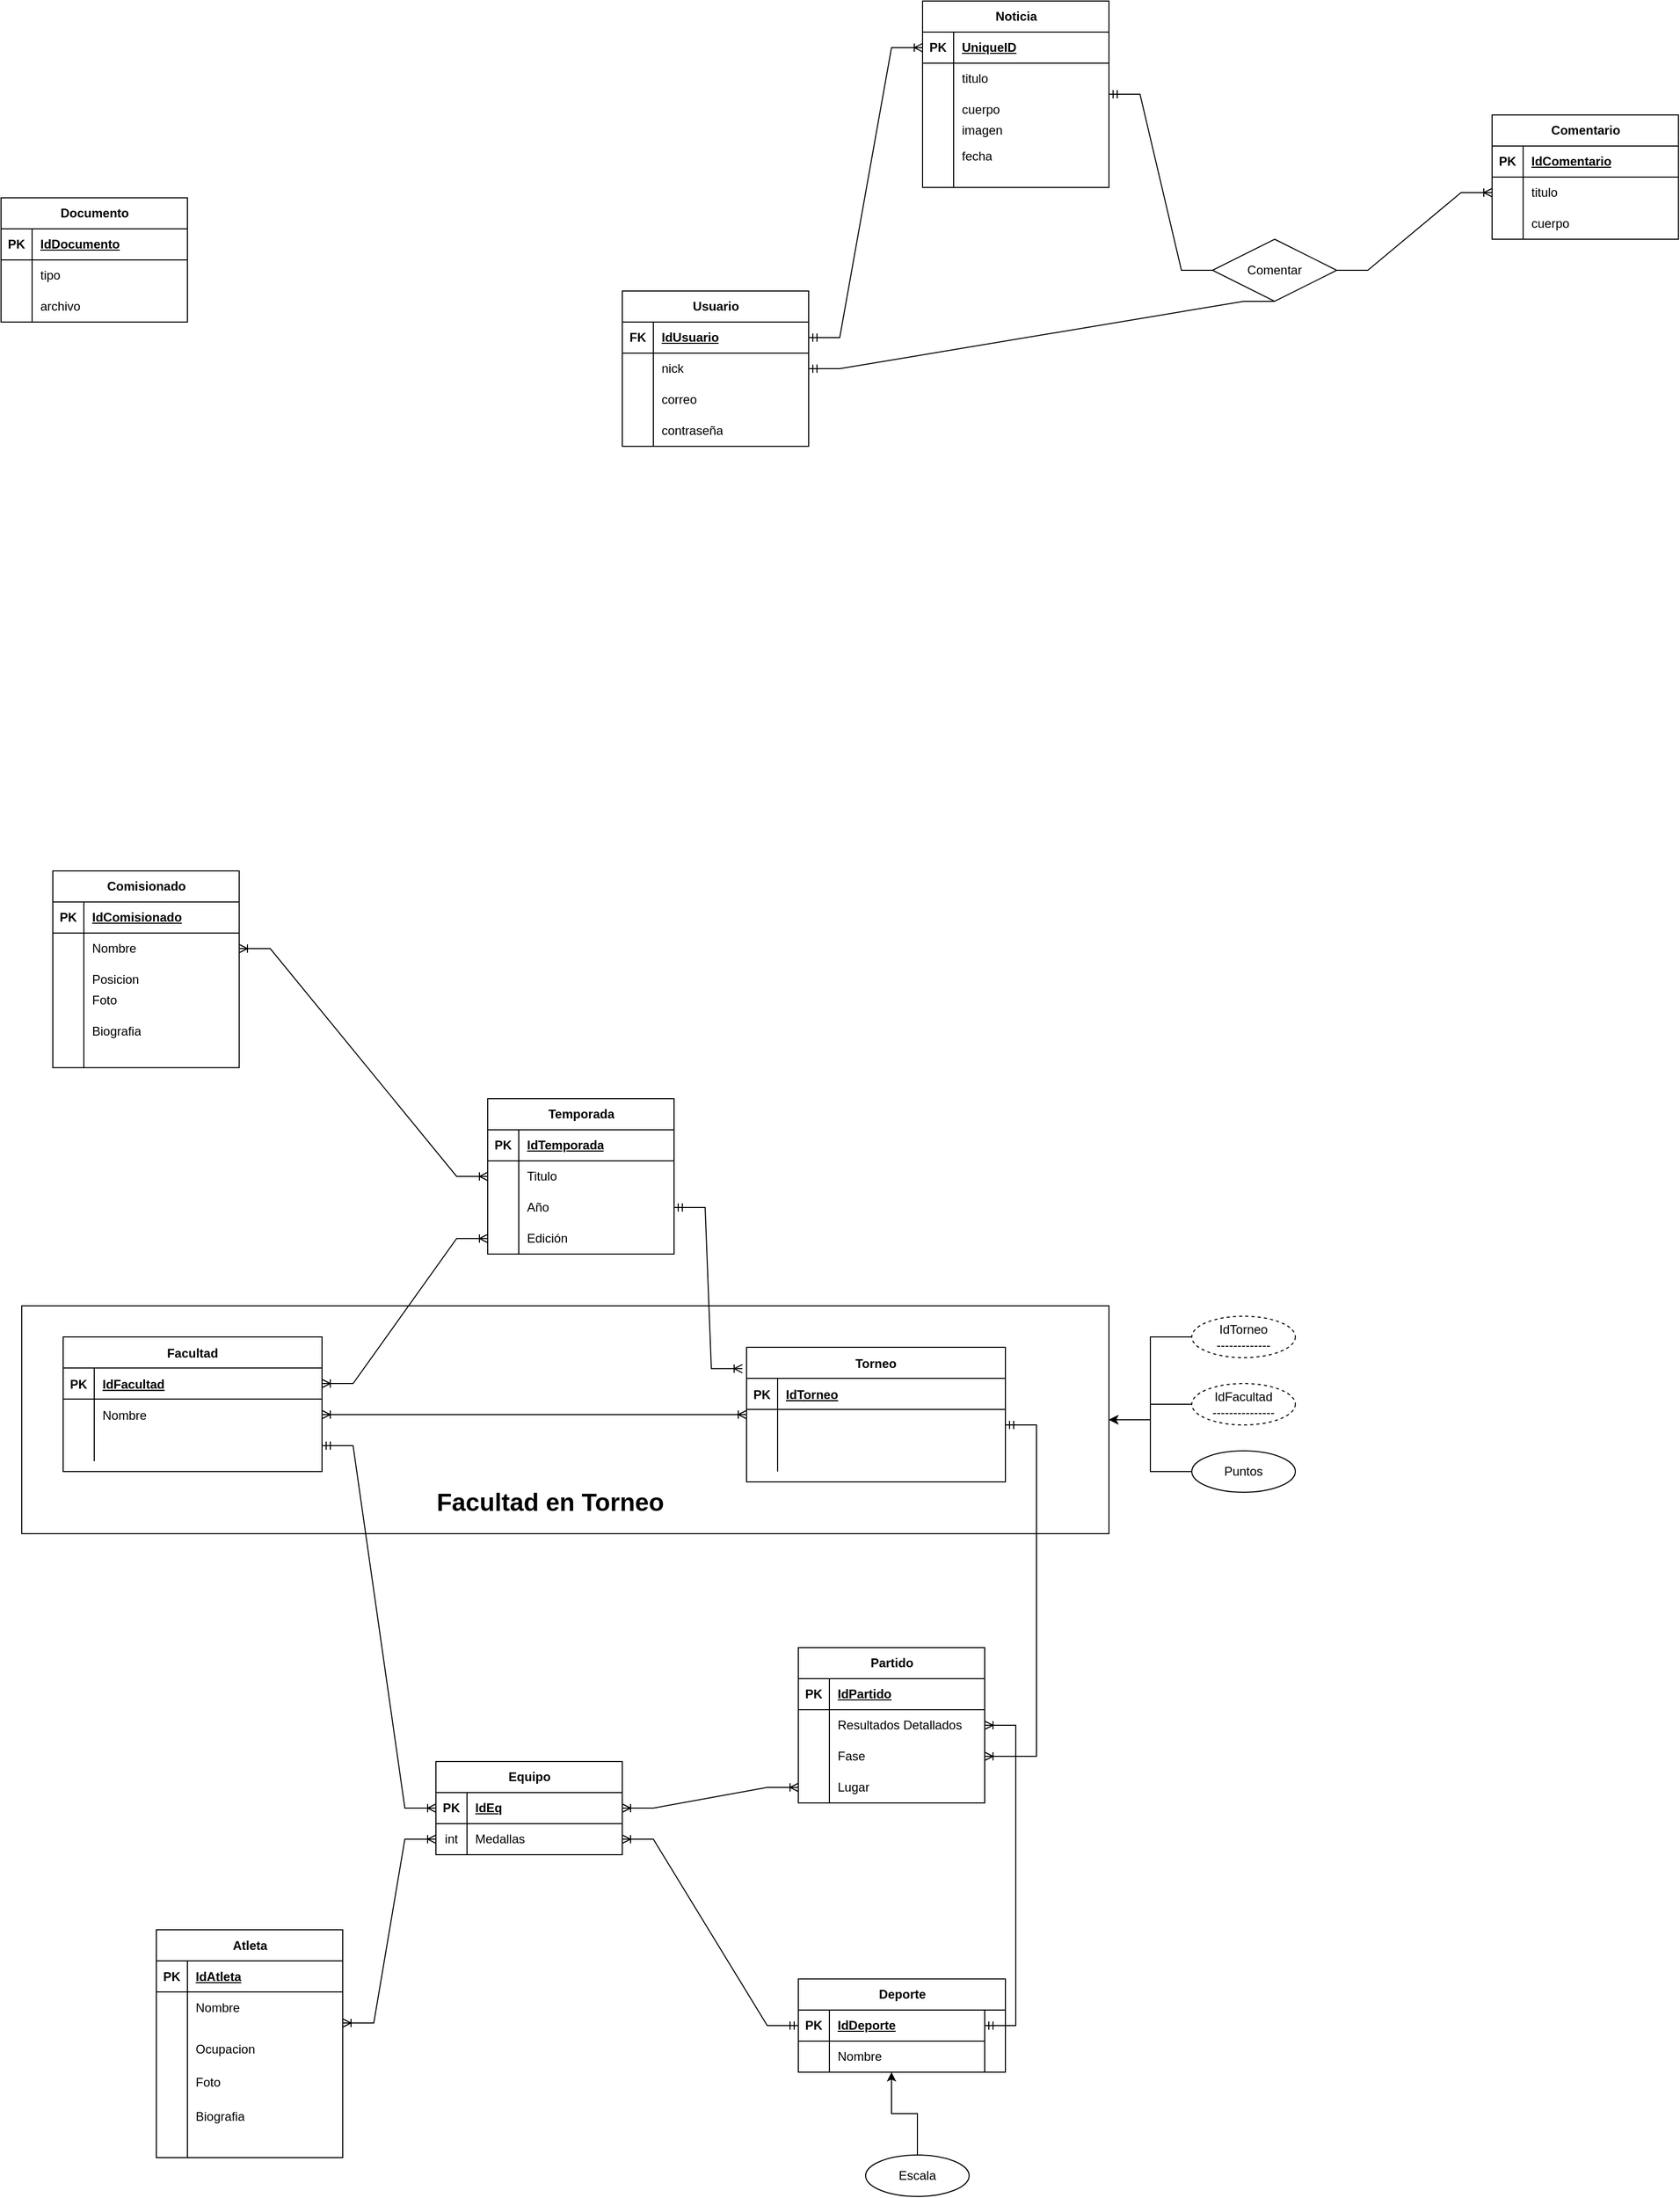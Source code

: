 <mxfile version="23.1.1" type="github">
  <diagram id="R2lEEEUBdFMjLlhIrx00" name="Page-1">
    <mxGraphModel dx="3384" dy="3528" grid="1" gridSize="10" guides="1" tooltips="1" connect="1" arrows="1" fold="1" page="1" pageScale="1" pageWidth="850" pageHeight="1100" math="0" shadow="0" extFonts="Permanent Marker^https://fonts.googleapis.com/css?family=Permanent+Marker">
      <root>
        <mxCell id="0" />
        <mxCell id="1" parent="0" />
        <mxCell id="C-vyLk0tnHw3VtMMgP7b-2" value="Torneo" style="shape=table;startSize=30;container=1;collapsible=1;childLayout=tableLayout;fixedRows=1;rowLines=0;fontStyle=1;align=center;resizeLast=1;" parent="1" vertex="1">
          <mxGeometry x="260" y="-290" width="250" height="130" as="geometry" />
        </mxCell>
        <mxCell id="C-vyLk0tnHw3VtMMgP7b-3" value="" style="shape=partialRectangle;collapsible=0;dropTarget=0;pointerEvents=0;fillColor=none;points=[[0,0.5],[1,0.5]];portConstraint=eastwest;top=0;left=0;right=0;bottom=1;" parent="C-vyLk0tnHw3VtMMgP7b-2" vertex="1">
          <mxGeometry y="30" width="250" height="30" as="geometry" />
        </mxCell>
        <mxCell id="C-vyLk0tnHw3VtMMgP7b-4" value="PK" style="shape=partialRectangle;overflow=hidden;connectable=0;fillColor=none;top=0;left=0;bottom=0;right=0;fontStyle=1;" parent="C-vyLk0tnHw3VtMMgP7b-3" vertex="1">
          <mxGeometry width="30" height="30" as="geometry">
            <mxRectangle width="30" height="30" as="alternateBounds" />
          </mxGeometry>
        </mxCell>
        <mxCell id="C-vyLk0tnHw3VtMMgP7b-5" value="IdTorneo" style="shape=partialRectangle;overflow=hidden;connectable=0;fillColor=none;top=0;left=0;bottom=0;right=0;align=left;spacingLeft=6;fontStyle=5;" parent="C-vyLk0tnHw3VtMMgP7b-3" vertex="1">
          <mxGeometry x="30" width="220" height="30" as="geometry">
            <mxRectangle width="220" height="30" as="alternateBounds" />
          </mxGeometry>
        </mxCell>
        <mxCell id="C-vyLk0tnHw3VtMMgP7b-6" value="" style="shape=partialRectangle;collapsible=0;dropTarget=0;pointerEvents=0;fillColor=none;points=[[0,0.5],[1,0.5]];portConstraint=eastwest;top=0;left=0;right=0;bottom=0;" parent="C-vyLk0tnHw3VtMMgP7b-2" vertex="1">
          <mxGeometry y="60" width="250" height="30" as="geometry" />
        </mxCell>
        <mxCell id="C-vyLk0tnHw3VtMMgP7b-7" value="" style="shape=partialRectangle;overflow=hidden;connectable=0;fillColor=none;top=0;left=0;bottom=0;right=0;" parent="C-vyLk0tnHw3VtMMgP7b-6" vertex="1">
          <mxGeometry width="30" height="30" as="geometry">
            <mxRectangle width="30" height="30" as="alternateBounds" />
          </mxGeometry>
        </mxCell>
        <mxCell id="C-vyLk0tnHw3VtMMgP7b-8" value="" style="shape=partialRectangle;overflow=hidden;connectable=0;fillColor=none;top=0;left=0;bottom=0;right=0;align=left;spacingLeft=6;" parent="C-vyLk0tnHw3VtMMgP7b-6" vertex="1">
          <mxGeometry x="30" width="220" height="30" as="geometry">
            <mxRectangle width="220" height="30" as="alternateBounds" />
          </mxGeometry>
        </mxCell>
        <mxCell id="C-vyLk0tnHw3VtMMgP7b-9" value="" style="shape=partialRectangle;collapsible=0;dropTarget=0;pointerEvents=0;fillColor=none;points=[[0,0.5],[1,0.5]];portConstraint=eastwest;top=0;left=0;right=0;bottom=0;" parent="C-vyLk0tnHw3VtMMgP7b-2" vertex="1">
          <mxGeometry y="90" width="250" height="30" as="geometry" />
        </mxCell>
        <mxCell id="C-vyLk0tnHw3VtMMgP7b-10" value="" style="shape=partialRectangle;overflow=hidden;connectable=0;fillColor=none;top=0;left=0;bottom=0;right=0;" parent="C-vyLk0tnHw3VtMMgP7b-9" vertex="1">
          <mxGeometry width="30" height="30" as="geometry">
            <mxRectangle width="30" height="30" as="alternateBounds" />
          </mxGeometry>
        </mxCell>
        <mxCell id="C-vyLk0tnHw3VtMMgP7b-11" value="" style="shape=partialRectangle;overflow=hidden;connectable=0;fillColor=none;top=0;left=0;bottom=0;right=0;align=left;spacingLeft=6;" parent="C-vyLk0tnHw3VtMMgP7b-9" vertex="1">
          <mxGeometry x="30" width="220" height="30" as="geometry">
            <mxRectangle width="220" height="30" as="alternateBounds" />
          </mxGeometry>
        </mxCell>
        <mxCell id="C-vyLk0tnHw3VtMMgP7b-13" value="Facultad" style="shape=table;startSize=30;container=1;collapsible=1;childLayout=tableLayout;fixedRows=1;rowLines=0;fontStyle=1;align=center;resizeLast=1;" parent="1" vertex="1">
          <mxGeometry x="-400" y="-300" width="250" height="130" as="geometry" />
        </mxCell>
        <mxCell id="C-vyLk0tnHw3VtMMgP7b-14" value="" style="shape=partialRectangle;collapsible=0;dropTarget=0;pointerEvents=0;fillColor=none;points=[[0,0.5],[1,0.5]];portConstraint=eastwest;top=0;left=0;right=0;bottom=1;" parent="C-vyLk0tnHw3VtMMgP7b-13" vertex="1">
          <mxGeometry y="30" width="250" height="30" as="geometry" />
        </mxCell>
        <mxCell id="C-vyLk0tnHw3VtMMgP7b-15" value="PK" style="shape=partialRectangle;overflow=hidden;connectable=0;fillColor=none;top=0;left=0;bottom=0;right=0;fontStyle=1;" parent="C-vyLk0tnHw3VtMMgP7b-14" vertex="1">
          <mxGeometry width="30" height="30" as="geometry">
            <mxRectangle width="30" height="30" as="alternateBounds" />
          </mxGeometry>
        </mxCell>
        <mxCell id="C-vyLk0tnHw3VtMMgP7b-16" value="IdFacultad" style="shape=partialRectangle;overflow=hidden;connectable=0;fillColor=none;top=0;left=0;bottom=0;right=0;align=left;spacingLeft=6;fontStyle=5;" parent="C-vyLk0tnHw3VtMMgP7b-14" vertex="1">
          <mxGeometry x="30" width="220" height="30" as="geometry">
            <mxRectangle width="220" height="30" as="alternateBounds" />
          </mxGeometry>
        </mxCell>
        <mxCell id="C-vyLk0tnHw3VtMMgP7b-17" value="" style="shape=partialRectangle;collapsible=0;dropTarget=0;pointerEvents=0;fillColor=none;points=[[0,0.5],[1,0.5]];portConstraint=eastwest;top=0;left=0;right=0;bottom=0;" parent="C-vyLk0tnHw3VtMMgP7b-13" vertex="1">
          <mxGeometry y="60" width="250" height="30" as="geometry" />
        </mxCell>
        <mxCell id="C-vyLk0tnHw3VtMMgP7b-18" value="" style="shape=partialRectangle;overflow=hidden;connectable=0;fillColor=none;top=0;left=0;bottom=0;right=0;" parent="C-vyLk0tnHw3VtMMgP7b-17" vertex="1">
          <mxGeometry width="30" height="30" as="geometry">
            <mxRectangle width="30" height="30" as="alternateBounds" />
          </mxGeometry>
        </mxCell>
        <mxCell id="C-vyLk0tnHw3VtMMgP7b-19" value="Nombre" style="shape=partialRectangle;overflow=hidden;connectable=0;fillColor=none;top=0;left=0;bottom=0;right=0;align=left;spacingLeft=6;" parent="C-vyLk0tnHw3VtMMgP7b-17" vertex="1">
          <mxGeometry x="30" width="220" height="30" as="geometry">
            <mxRectangle width="220" height="30" as="alternateBounds" />
          </mxGeometry>
        </mxCell>
        <mxCell id="C-vyLk0tnHw3VtMMgP7b-20" value="" style="shape=partialRectangle;collapsible=0;dropTarget=0;pointerEvents=0;fillColor=none;points=[[0,0.5],[1,0.5]];portConstraint=eastwest;top=0;left=0;right=0;bottom=0;" parent="C-vyLk0tnHw3VtMMgP7b-13" vertex="1">
          <mxGeometry y="90" width="250" height="30" as="geometry" />
        </mxCell>
        <mxCell id="C-vyLk0tnHw3VtMMgP7b-21" value="" style="shape=partialRectangle;overflow=hidden;connectable=0;fillColor=none;top=0;left=0;bottom=0;right=0;" parent="C-vyLk0tnHw3VtMMgP7b-20" vertex="1">
          <mxGeometry width="30" height="30" as="geometry">
            <mxRectangle width="30" height="30" as="alternateBounds" />
          </mxGeometry>
        </mxCell>
        <mxCell id="C-vyLk0tnHw3VtMMgP7b-22" value="" style="shape=partialRectangle;overflow=hidden;connectable=0;fillColor=none;top=0;left=0;bottom=0;right=0;align=left;spacingLeft=6;" parent="C-vyLk0tnHw3VtMMgP7b-20" vertex="1">
          <mxGeometry x="30" width="220" height="30" as="geometry">
            <mxRectangle width="220" height="30" as="alternateBounds" />
          </mxGeometry>
        </mxCell>
        <mxCell id="bPddpyTEh0FEHtguOMo1-1" value="" style="edgeStyle=entityRelationEdgeStyle;fontSize=12;html=1;endArrow=ERoneToMany;startArrow=ERoneToMany;rounded=0;" parent="1" source="C-vyLk0tnHw3VtMMgP7b-2" target="C-vyLk0tnHw3VtMMgP7b-17" edge="1">
          <mxGeometry width="100" height="100" relative="1" as="geometry">
            <mxPoint x="370" y="440" as="sourcePoint" />
            <mxPoint x="470" y="340" as="targetPoint" />
          </mxGeometry>
        </mxCell>
        <mxCell id="bPddpyTEh0FEHtguOMo1-2" value="" style="rounded=0;whiteSpace=wrap;html=1;fillColor=none;" parent="1" vertex="1">
          <mxGeometry x="-440" y="-330" width="1050" height="220" as="geometry" />
        </mxCell>
        <mxCell id="bPddpyTEh0FEHtguOMo1-135" value="" style="edgeStyle=orthogonalEdgeStyle;rounded=0;orthogonalLoop=1;jettySize=auto;html=1;" parent="1" source="bPddpyTEh0FEHtguOMo1-3" target="bPddpyTEh0FEHtguOMo1-2" edge="1">
          <mxGeometry relative="1" as="geometry" />
        </mxCell>
        <mxCell id="bPddpyTEh0FEHtguOMo1-3" value="Puntos" style="ellipse;whiteSpace=wrap;html=1;align=center;" parent="1" vertex="1">
          <mxGeometry x="690" y="-190" width="100" height="40" as="geometry" />
        </mxCell>
        <mxCell id="bPddpyTEh0FEHtguOMo1-5" value="" style="edgeStyle=entityRelationEdgeStyle;fontSize=12;html=1;endArrow=ERoneToMany;startArrow=ERmandOne;rounded=0;" parent="1" source="C-vyLk0tnHw3VtMMgP7b-20" target="bPddpyTEh0FEHtguOMo1-7" edge="1">
          <mxGeometry width="100" height="100" relative="1" as="geometry">
            <mxPoint x="-493" y="-567.56" as="sourcePoint" />
            <mxPoint x="0.24" y="-22.44" as="targetPoint" />
          </mxGeometry>
        </mxCell>
        <mxCell id="bPddpyTEh0FEHtguOMo1-6" value="Equipo" style="shape=table;startSize=30;container=1;collapsible=1;childLayout=tableLayout;fixedRows=1;rowLines=0;fontStyle=1;align=center;resizeLast=1;html=1;" parent="1" vertex="1">
          <mxGeometry x="-40" y="110" width="180" height="90" as="geometry" />
        </mxCell>
        <mxCell id="bPddpyTEh0FEHtguOMo1-7" value="" style="shape=tableRow;horizontal=0;startSize=0;swimlaneHead=0;swimlaneBody=0;fillColor=none;collapsible=0;dropTarget=0;points=[[0,0.5],[1,0.5]];portConstraint=eastwest;top=0;left=0;right=0;bottom=1;" parent="bPddpyTEh0FEHtguOMo1-6" vertex="1">
          <mxGeometry y="30" width="180" height="30" as="geometry" />
        </mxCell>
        <mxCell id="bPddpyTEh0FEHtguOMo1-8" value="PK" style="shape=partialRectangle;connectable=0;fillColor=none;top=0;left=0;bottom=0;right=0;fontStyle=1;overflow=hidden;whiteSpace=wrap;html=1;" parent="bPddpyTEh0FEHtguOMo1-7" vertex="1">
          <mxGeometry width="30" height="30" as="geometry">
            <mxRectangle width="30" height="30" as="alternateBounds" />
          </mxGeometry>
        </mxCell>
        <mxCell id="bPddpyTEh0FEHtguOMo1-9" value="IdEq" style="shape=partialRectangle;connectable=0;fillColor=none;top=0;left=0;bottom=0;right=0;align=left;spacingLeft=6;fontStyle=5;overflow=hidden;whiteSpace=wrap;html=1;" parent="bPddpyTEh0FEHtguOMo1-7" vertex="1">
          <mxGeometry x="30" width="150" height="30" as="geometry">
            <mxRectangle width="150" height="30" as="alternateBounds" />
          </mxGeometry>
        </mxCell>
        <mxCell id="bPddpyTEh0FEHtguOMo1-10" value="" style="shape=tableRow;horizontal=0;startSize=0;swimlaneHead=0;swimlaneBody=0;fillColor=none;collapsible=0;dropTarget=0;points=[[0,0.5],[1,0.5]];portConstraint=eastwest;top=0;left=0;right=0;bottom=0;" parent="bPddpyTEh0FEHtguOMo1-6" vertex="1">
          <mxGeometry y="60" width="180" height="30" as="geometry" />
        </mxCell>
        <mxCell id="bPddpyTEh0FEHtguOMo1-11" value="int" style="shape=partialRectangle;connectable=0;fillColor=none;top=0;left=0;bottom=0;right=0;editable=1;overflow=hidden;whiteSpace=wrap;html=1;" parent="bPddpyTEh0FEHtguOMo1-10" vertex="1">
          <mxGeometry width="30" height="30" as="geometry">
            <mxRectangle width="30" height="30" as="alternateBounds" />
          </mxGeometry>
        </mxCell>
        <mxCell id="bPddpyTEh0FEHtguOMo1-12" value="Medallas" style="shape=partialRectangle;connectable=0;fillColor=none;top=0;left=0;bottom=0;right=0;align=left;spacingLeft=6;overflow=hidden;whiteSpace=wrap;html=1;" parent="bPddpyTEh0FEHtguOMo1-10" vertex="1">
          <mxGeometry x="30" width="150" height="30" as="geometry">
            <mxRectangle width="150" height="30" as="alternateBounds" />
          </mxGeometry>
        </mxCell>
        <mxCell id="bPddpyTEh0FEHtguOMo1-19" value="Atleta" style="shape=table;startSize=30;container=1;collapsible=1;childLayout=tableLayout;fixedRows=1;rowLines=0;fontStyle=1;align=center;resizeLast=1;html=1;" parent="1" vertex="1">
          <mxGeometry x="-310" y="272.5" width="180" height="220" as="geometry" />
        </mxCell>
        <mxCell id="bPddpyTEh0FEHtguOMo1-20" value="" style="shape=tableRow;horizontal=0;startSize=0;swimlaneHead=0;swimlaneBody=0;fillColor=none;collapsible=0;dropTarget=0;points=[[0,0.5],[1,0.5]];portConstraint=eastwest;top=0;left=0;right=0;bottom=1;" parent="bPddpyTEh0FEHtguOMo1-19" vertex="1">
          <mxGeometry y="30" width="180" height="30" as="geometry" />
        </mxCell>
        <mxCell id="bPddpyTEh0FEHtguOMo1-21" value="PK" style="shape=partialRectangle;connectable=0;fillColor=none;top=0;left=0;bottom=0;right=0;fontStyle=1;overflow=hidden;whiteSpace=wrap;html=1;" parent="bPddpyTEh0FEHtguOMo1-20" vertex="1">
          <mxGeometry width="30" height="30" as="geometry">
            <mxRectangle width="30" height="30" as="alternateBounds" />
          </mxGeometry>
        </mxCell>
        <mxCell id="bPddpyTEh0FEHtguOMo1-22" value="IdAtleta" style="shape=partialRectangle;connectable=0;fillColor=none;top=0;left=0;bottom=0;right=0;align=left;spacingLeft=6;fontStyle=5;overflow=hidden;whiteSpace=wrap;html=1;" parent="bPddpyTEh0FEHtguOMo1-20" vertex="1">
          <mxGeometry x="30" width="150" height="30" as="geometry">
            <mxRectangle width="150" height="30" as="alternateBounds" />
          </mxGeometry>
        </mxCell>
        <mxCell id="bPddpyTEh0FEHtguOMo1-23" value="" style="shape=tableRow;horizontal=0;startSize=0;swimlaneHead=0;swimlaneBody=0;fillColor=none;collapsible=0;dropTarget=0;points=[[0,0.5],[1,0.5]];portConstraint=eastwest;top=0;left=0;right=0;bottom=0;" parent="bPddpyTEh0FEHtguOMo1-19" vertex="1">
          <mxGeometry y="60" width="180" height="30" as="geometry" />
        </mxCell>
        <mxCell id="bPddpyTEh0FEHtguOMo1-24" value="" style="shape=partialRectangle;connectable=0;fillColor=none;top=0;left=0;bottom=0;right=0;editable=1;overflow=hidden;whiteSpace=wrap;html=1;" parent="bPddpyTEh0FEHtguOMo1-23" vertex="1">
          <mxGeometry width="30" height="30" as="geometry">
            <mxRectangle width="30" height="30" as="alternateBounds" />
          </mxGeometry>
        </mxCell>
        <mxCell id="bPddpyTEh0FEHtguOMo1-25" value="Nombre" style="shape=partialRectangle;connectable=0;fillColor=none;top=0;left=0;bottom=0;right=0;align=left;spacingLeft=6;overflow=hidden;whiteSpace=wrap;html=1;" parent="bPddpyTEh0FEHtguOMo1-23" vertex="1">
          <mxGeometry x="30" width="150" height="30" as="geometry">
            <mxRectangle width="150" height="30" as="alternateBounds" />
          </mxGeometry>
        </mxCell>
        <mxCell id="bPddpyTEh0FEHtguOMo1-26" value="" style="shape=tableRow;horizontal=0;startSize=0;swimlaneHead=0;swimlaneBody=0;fillColor=none;collapsible=0;dropTarget=0;points=[[0,0.5],[1,0.5]];portConstraint=eastwest;top=0;left=0;right=0;bottom=0;" parent="bPddpyTEh0FEHtguOMo1-19" vertex="1">
          <mxGeometry y="90" width="180" height="50" as="geometry" />
        </mxCell>
        <mxCell id="bPddpyTEh0FEHtguOMo1-27" value="" style="shape=partialRectangle;connectable=0;fillColor=none;top=0;left=0;bottom=0;right=0;editable=1;overflow=hidden;whiteSpace=wrap;html=1;" parent="bPddpyTEh0FEHtguOMo1-26" vertex="1">
          <mxGeometry width="30" height="50" as="geometry">
            <mxRectangle width="30" height="50" as="alternateBounds" />
          </mxGeometry>
        </mxCell>
        <mxCell id="bPddpyTEh0FEHtguOMo1-28" value="Ocupacion" style="shape=partialRectangle;connectable=0;fillColor=none;top=0;left=0;bottom=0;right=0;align=left;spacingLeft=6;overflow=hidden;whiteSpace=wrap;html=1;" parent="bPddpyTEh0FEHtguOMo1-26" vertex="1">
          <mxGeometry x="30" width="150" height="50" as="geometry">
            <mxRectangle width="150" height="50" as="alternateBounds" />
          </mxGeometry>
        </mxCell>
        <mxCell id="bPddpyTEh0FEHtguOMo1-29" value="" style="shape=tableRow;horizontal=0;startSize=0;swimlaneHead=0;swimlaneBody=0;fillColor=none;collapsible=0;dropTarget=0;points=[[0,0.5],[1,0.5]];portConstraint=eastwest;top=0;left=0;right=0;bottom=0;" parent="bPddpyTEh0FEHtguOMo1-19" vertex="1">
          <mxGeometry y="140" width="180" height="80" as="geometry" />
        </mxCell>
        <mxCell id="bPddpyTEh0FEHtguOMo1-30" value="" style="shape=partialRectangle;connectable=0;fillColor=none;top=0;left=0;bottom=0;right=0;editable=1;overflow=hidden;whiteSpace=wrap;html=1;" parent="bPddpyTEh0FEHtguOMo1-29" vertex="1">
          <mxGeometry width="30" height="80" as="geometry">
            <mxRectangle width="30" height="80" as="alternateBounds" />
          </mxGeometry>
        </mxCell>
        <mxCell id="bPddpyTEh0FEHtguOMo1-31" value="Biografia" style="shape=partialRectangle;connectable=0;fillColor=none;top=0;left=0;bottom=0;right=0;align=left;spacingLeft=6;overflow=hidden;whiteSpace=wrap;html=1;" parent="bPddpyTEh0FEHtguOMo1-29" vertex="1">
          <mxGeometry x="30" width="150" height="80" as="geometry">
            <mxRectangle width="150" height="80" as="alternateBounds" />
          </mxGeometry>
        </mxCell>
        <mxCell id="bPddpyTEh0FEHtguOMo1-33" value="" style="edgeStyle=entityRelationEdgeStyle;fontSize=12;html=1;endArrow=ERoneToMany;startArrow=ERoneToMany;rounded=0;" parent="1" target="bPddpyTEh0FEHtguOMo1-10" edge="1">
          <mxGeometry width="100" height="100" relative="1" as="geometry">
            <mxPoint x="-130.0" y="362.5" as="sourcePoint" />
            <mxPoint x="-40.0" y="190" as="targetPoint" />
          </mxGeometry>
        </mxCell>
        <mxCell id="bPddpyTEh0FEHtguOMo1-34" value="Deporte" style="shape=table;startSize=30;container=1;collapsible=1;childLayout=tableLayout;fixedRows=1;rowLines=0;fontStyle=1;align=center;resizeLast=1;html=1;" parent="1" vertex="1">
          <mxGeometry x="310" y="320" width="200" height="90" as="geometry" />
        </mxCell>
        <mxCell id="bPddpyTEh0FEHtguOMo1-35" value="" style="shape=tableRow;horizontal=0;startSize=0;swimlaneHead=0;swimlaneBody=0;fillColor=none;collapsible=0;dropTarget=0;points=[[0,0.5],[1,0.5]];portConstraint=eastwest;top=0;left=0;right=0;bottom=1;" parent="bPddpyTEh0FEHtguOMo1-34" vertex="1">
          <mxGeometry y="30" width="180" height="30" as="geometry" />
        </mxCell>
        <mxCell id="bPddpyTEh0FEHtguOMo1-36" value="PK" style="shape=partialRectangle;connectable=0;fillColor=none;top=0;left=0;bottom=0;right=0;fontStyle=1;overflow=hidden;whiteSpace=wrap;html=1;" parent="bPddpyTEh0FEHtguOMo1-35" vertex="1">
          <mxGeometry width="30" height="30" as="geometry">
            <mxRectangle width="30" height="30" as="alternateBounds" />
          </mxGeometry>
        </mxCell>
        <mxCell id="bPddpyTEh0FEHtguOMo1-37" value="IdDeporte" style="shape=partialRectangle;connectable=0;fillColor=none;top=0;left=0;bottom=0;right=0;align=left;spacingLeft=6;fontStyle=5;overflow=hidden;whiteSpace=wrap;html=1;" parent="bPddpyTEh0FEHtguOMo1-35" vertex="1">
          <mxGeometry x="30" width="150" height="30" as="geometry">
            <mxRectangle width="150" height="30" as="alternateBounds" />
          </mxGeometry>
        </mxCell>
        <mxCell id="bPddpyTEh0FEHtguOMo1-38" value="" style="shape=tableRow;horizontal=0;startSize=0;swimlaneHead=0;swimlaneBody=0;fillColor=none;collapsible=0;dropTarget=0;points=[[0,0.5],[1,0.5]];portConstraint=eastwest;top=0;left=0;right=0;bottom=0;" parent="bPddpyTEh0FEHtguOMo1-34" vertex="1">
          <mxGeometry y="60" width="180" height="30" as="geometry" />
        </mxCell>
        <mxCell id="bPddpyTEh0FEHtguOMo1-39" value="" style="shape=partialRectangle;connectable=0;fillColor=none;top=0;left=0;bottom=0;right=0;editable=1;overflow=hidden;whiteSpace=wrap;html=1;" parent="bPddpyTEh0FEHtguOMo1-38" vertex="1">
          <mxGeometry width="30" height="30" as="geometry">
            <mxRectangle width="30" height="30" as="alternateBounds" />
          </mxGeometry>
        </mxCell>
        <mxCell id="bPddpyTEh0FEHtguOMo1-40" value="Nombre" style="shape=partialRectangle;connectable=0;fillColor=none;top=0;left=0;bottom=0;right=0;align=left;spacingLeft=6;overflow=hidden;whiteSpace=wrap;html=1;" parent="bPddpyTEh0FEHtguOMo1-38" vertex="1">
          <mxGeometry x="30" width="150" height="30" as="geometry">
            <mxRectangle width="150" height="30" as="alternateBounds" />
          </mxGeometry>
        </mxCell>
        <mxCell id="F0t8mmHkNb_Af9dIgbMX-3" value="" style="shape=waypoint;sketch=0;size=6;pointerEvents=1;points=[];fillColor=default;resizable=0;rotatable=0;perimeter=centerPerimeter;snapToPoint=1;" vertex="1" parent="bPddpyTEh0FEHtguOMo1-38">
          <mxGeometry x="180" height="30" as="geometry">
            <mxRectangle height="30" as="alternateBounds" />
          </mxGeometry>
        </mxCell>
        <mxCell id="bPddpyTEh0FEHtguOMo1-67" value="Partido" style="shape=table;startSize=30;container=1;collapsible=1;childLayout=tableLayout;fixedRows=1;rowLines=0;fontStyle=1;align=center;resizeLast=1;html=1;" parent="1" vertex="1">
          <mxGeometry x="310" width="180" height="150" as="geometry" />
        </mxCell>
        <mxCell id="bPddpyTEh0FEHtguOMo1-68" value="" style="shape=tableRow;horizontal=0;startSize=0;swimlaneHead=0;swimlaneBody=0;fillColor=none;collapsible=0;dropTarget=0;points=[[0,0.5],[1,0.5]];portConstraint=eastwest;top=0;left=0;right=0;bottom=1;" parent="bPddpyTEh0FEHtguOMo1-67" vertex="1">
          <mxGeometry y="30" width="180" height="30" as="geometry" />
        </mxCell>
        <mxCell id="bPddpyTEh0FEHtguOMo1-69" value="PK" style="shape=partialRectangle;connectable=0;fillColor=none;top=0;left=0;bottom=0;right=0;fontStyle=1;overflow=hidden;whiteSpace=wrap;html=1;" parent="bPddpyTEh0FEHtguOMo1-68" vertex="1">
          <mxGeometry width="30" height="30" as="geometry">
            <mxRectangle width="30" height="30" as="alternateBounds" />
          </mxGeometry>
        </mxCell>
        <mxCell id="bPddpyTEh0FEHtguOMo1-70" value="IdPartido" style="shape=partialRectangle;connectable=0;fillColor=none;top=0;left=0;bottom=0;right=0;align=left;spacingLeft=6;fontStyle=5;overflow=hidden;whiteSpace=wrap;html=1;" parent="bPddpyTEh0FEHtguOMo1-68" vertex="1">
          <mxGeometry x="30" width="150" height="30" as="geometry">
            <mxRectangle width="150" height="30" as="alternateBounds" />
          </mxGeometry>
        </mxCell>
        <mxCell id="bPddpyTEh0FEHtguOMo1-71" value="" style="shape=tableRow;horizontal=0;startSize=0;swimlaneHead=0;swimlaneBody=0;fillColor=none;collapsible=0;dropTarget=0;points=[[0,0.5],[1,0.5]];portConstraint=eastwest;top=0;left=0;right=0;bottom=0;" parent="bPddpyTEh0FEHtguOMo1-67" vertex="1">
          <mxGeometry y="60" width="180" height="30" as="geometry" />
        </mxCell>
        <mxCell id="bPddpyTEh0FEHtguOMo1-72" value="" style="shape=partialRectangle;connectable=0;fillColor=none;top=0;left=0;bottom=0;right=0;editable=1;overflow=hidden;whiteSpace=wrap;html=1;" parent="bPddpyTEh0FEHtguOMo1-71" vertex="1">
          <mxGeometry width="30" height="30" as="geometry">
            <mxRectangle width="30" height="30" as="alternateBounds" />
          </mxGeometry>
        </mxCell>
        <mxCell id="bPddpyTEh0FEHtguOMo1-73" value="Resultados Detallados" style="shape=partialRectangle;connectable=0;fillColor=none;top=0;left=0;bottom=0;right=0;align=left;spacingLeft=6;overflow=hidden;whiteSpace=wrap;html=1;" parent="bPddpyTEh0FEHtguOMo1-71" vertex="1">
          <mxGeometry x="30" width="150" height="30" as="geometry">
            <mxRectangle width="150" height="30" as="alternateBounds" />
          </mxGeometry>
        </mxCell>
        <mxCell id="bPddpyTEh0FEHtguOMo1-74" value="" style="shape=tableRow;horizontal=0;startSize=0;swimlaneHead=0;swimlaneBody=0;fillColor=none;collapsible=0;dropTarget=0;points=[[0,0.5],[1,0.5]];portConstraint=eastwest;top=0;left=0;right=0;bottom=0;" parent="bPddpyTEh0FEHtguOMo1-67" vertex="1">
          <mxGeometry y="90" width="180" height="30" as="geometry" />
        </mxCell>
        <mxCell id="bPddpyTEh0FEHtguOMo1-75" value="" style="shape=partialRectangle;connectable=0;fillColor=none;top=0;left=0;bottom=0;right=0;editable=1;overflow=hidden;whiteSpace=wrap;html=1;" parent="bPddpyTEh0FEHtguOMo1-74" vertex="1">
          <mxGeometry width="30" height="30" as="geometry">
            <mxRectangle width="30" height="30" as="alternateBounds" />
          </mxGeometry>
        </mxCell>
        <mxCell id="bPddpyTEh0FEHtguOMo1-76" value="Fase" style="shape=partialRectangle;connectable=0;fillColor=none;top=0;left=0;bottom=0;right=0;align=left;spacingLeft=6;overflow=hidden;whiteSpace=wrap;html=1;" parent="bPddpyTEh0FEHtguOMo1-74" vertex="1">
          <mxGeometry x="30" width="150" height="30" as="geometry">
            <mxRectangle width="150" height="30" as="alternateBounds" />
          </mxGeometry>
        </mxCell>
        <mxCell id="bPddpyTEh0FEHtguOMo1-77" value="" style="shape=tableRow;horizontal=0;startSize=0;swimlaneHead=0;swimlaneBody=0;fillColor=none;collapsible=0;dropTarget=0;points=[[0,0.5],[1,0.5]];portConstraint=eastwest;top=0;left=0;right=0;bottom=0;" parent="bPddpyTEh0FEHtguOMo1-67" vertex="1">
          <mxGeometry y="120" width="180" height="30" as="geometry" />
        </mxCell>
        <mxCell id="bPddpyTEh0FEHtguOMo1-78" value="" style="shape=partialRectangle;connectable=0;fillColor=none;top=0;left=0;bottom=0;right=0;editable=1;overflow=hidden;whiteSpace=wrap;html=1;" parent="bPddpyTEh0FEHtguOMo1-77" vertex="1">
          <mxGeometry width="30" height="30" as="geometry">
            <mxRectangle width="30" height="30" as="alternateBounds" />
          </mxGeometry>
        </mxCell>
        <mxCell id="bPddpyTEh0FEHtguOMo1-79" value="Lugar" style="shape=partialRectangle;connectable=0;fillColor=none;top=0;left=0;bottom=0;right=0;align=left;spacingLeft=6;overflow=hidden;whiteSpace=wrap;html=1;" parent="bPddpyTEh0FEHtguOMo1-77" vertex="1">
          <mxGeometry x="30" width="150" height="30" as="geometry">
            <mxRectangle width="150" height="30" as="alternateBounds" />
          </mxGeometry>
        </mxCell>
        <mxCell id="bPddpyTEh0FEHtguOMo1-80" value="" style="edgeStyle=entityRelationEdgeStyle;fontSize=12;html=1;endArrow=ERoneToMany;startArrow=ERmandOne;rounded=0;exitX=1;exitY=0.5;exitDx=0;exitDy=0;" parent="1" source="bPddpyTEh0FEHtguOMo1-35" target="bPddpyTEh0FEHtguOMo1-67" edge="1">
          <mxGeometry width="100" height="100" relative="1" as="geometry">
            <mxPoint x="430" y="812.5" as="sourcePoint" />
            <mxPoint x="460" y="202.5" as="targetPoint" />
            <Array as="points">
              <mxPoint x="570" y="232.5" />
            </Array>
          </mxGeometry>
        </mxCell>
        <mxCell id="bPddpyTEh0FEHtguOMo1-81" value="" style="edgeStyle=entityRelationEdgeStyle;fontSize=12;html=1;endArrow=ERoneToMany;startArrow=ERoneToMany;rounded=0;" parent="1" source="bPddpyTEh0FEHtguOMo1-77" target="bPddpyTEh0FEHtguOMo1-7" edge="1">
          <mxGeometry width="100" height="100" relative="1" as="geometry">
            <mxPoint x="-40" y="652.5" as="sourcePoint" />
            <mxPoint x="120" y="372.5" as="targetPoint" />
          </mxGeometry>
        </mxCell>
        <mxCell id="bPddpyTEh0FEHtguOMo1-133" value="" style="edgeStyle=orthogonalEdgeStyle;rounded=0;orthogonalLoop=1;jettySize=auto;html=1;" parent="1" source="bPddpyTEh0FEHtguOMo1-83" target="bPddpyTEh0FEHtguOMo1-2" edge="1">
          <mxGeometry relative="1" as="geometry" />
        </mxCell>
        <mxCell id="bPddpyTEh0FEHtguOMo1-83" value="IdTorneo&lt;br&gt;-------------" style="ellipse;whiteSpace=wrap;html=1;align=center;dashed=1;" parent="1" vertex="1">
          <mxGeometry x="690" y="-320" width="100" height="40" as="geometry" />
        </mxCell>
        <mxCell id="bPddpyTEh0FEHtguOMo1-134" value="" style="edgeStyle=orthogonalEdgeStyle;rounded=0;orthogonalLoop=1;jettySize=auto;html=1;" parent="1" source="bPddpyTEh0FEHtguOMo1-85" target="bPddpyTEh0FEHtguOMo1-2" edge="1">
          <mxGeometry relative="1" as="geometry" />
        </mxCell>
        <mxCell id="bPddpyTEh0FEHtguOMo1-85" value="IdFacultad&lt;br&gt;---------------" style="ellipse;whiteSpace=wrap;html=1;align=center;dashed=1;" parent="1" vertex="1">
          <mxGeometry x="690" y="-255" width="100" height="40" as="geometry" />
        </mxCell>
        <mxCell id="bPddpyTEh0FEHtguOMo1-90" value="Temporada" style="shape=table;startSize=30;container=1;collapsible=1;childLayout=tableLayout;fixedRows=1;rowLines=0;fontStyle=1;align=center;resizeLast=1;html=1;fillColor=none;" parent="1" vertex="1">
          <mxGeometry x="10" y="-530" width="180" height="150" as="geometry" />
        </mxCell>
        <mxCell id="bPddpyTEh0FEHtguOMo1-91" value="" style="shape=tableRow;horizontal=0;startSize=0;swimlaneHead=0;swimlaneBody=0;fillColor=none;collapsible=0;dropTarget=0;points=[[0,0.5],[1,0.5]];portConstraint=eastwest;top=0;left=0;right=0;bottom=1;" parent="bPddpyTEh0FEHtguOMo1-90" vertex="1">
          <mxGeometry y="30" width="180" height="30" as="geometry" />
        </mxCell>
        <mxCell id="bPddpyTEh0FEHtguOMo1-92" value="PK" style="shape=partialRectangle;connectable=0;fillColor=none;top=0;left=0;bottom=0;right=0;fontStyle=1;overflow=hidden;whiteSpace=wrap;html=1;" parent="bPddpyTEh0FEHtguOMo1-91" vertex="1">
          <mxGeometry width="30" height="30" as="geometry">
            <mxRectangle width="30" height="30" as="alternateBounds" />
          </mxGeometry>
        </mxCell>
        <mxCell id="bPddpyTEh0FEHtguOMo1-93" value="IdTemporada" style="shape=partialRectangle;connectable=0;fillColor=none;top=0;left=0;bottom=0;right=0;align=left;spacingLeft=6;fontStyle=5;overflow=hidden;whiteSpace=wrap;html=1;" parent="bPddpyTEh0FEHtguOMo1-91" vertex="1">
          <mxGeometry x="30" width="150" height="30" as="geometry">
            <mxRectangle width="150" height="30" as="alternateBounds" />
          </mxGeometry>
        </mxCell>
        <mxCell id="bPddpyTEh0FEHtguOMo1-94" value="" style="shape=tableRow;horizontal=0;startSize=0;swimlaneHead=0;swimlaneBody=0;fillColor=none;collapsible=0;dropTarget=0;points=[[0,0.5],[1,0.5]];portConstraint=eastwest;top=0;left=0;right=0;bottom=0;" parent="bPddpyTEh0FEHtguOMo1-90" vertex="1">
          <mxGeometry y="60" width="180" height="30" as="geometry" />
        </mxCell>
        <mxCell id="bPddpyTEh0FEHtguOMo1-95" value="" style="shape=partialRectangle;connectable=0;fillColor=none;top=0;left=0;bottom=0;right=0;editable=1;overflow=hidden;whiteSpace=wrap;html=1;" parent="bPddpyTEh0FEHtguOMo1-94" vertex="1">
          <mxGeometry width="30" height="30" as="geometry">
            <mxRectangle width="30" height="30" as="alternateBounds" />
          </mxGeometry>
        </mxCell>
        <mxCell id="bPddpyTEh0FEHtguOMo1-96" value="Titulo&lt;span style=&quot;white-space: pre;&quot;&gt;&#x9;&lt;/span&gt;" style="shape=partialRectangle;connectable=0;fillColor=none;top=0;left=0;bottom=0;right=0;align=left;spacingLeft=6;overflow=hidden;whiteSpace=wrap;html=1;" parent="bPddpyTEh0FEHtguOMo1-94" vertex="1">
          <mxGeometry x="30" width="150" height="30" as="geometry">
            <mxRectangle width="150" height="30" as="alternateBounds" />
          </mxGeometry>
        </mxCell>
        <mxCell id="bPddpyTEh0FEHtguOMo1-97" value="" style="shape=tableRow;horizontal=0;startSize=0;swimlaneHead=0;swimlaneBody=0;fillColor=none;collapsible=0;dropTarget=0;points=[[0,0.5],[1,0.5]];portConstraint=eastwest;top=0;left=0;right=0;bottom=0;" parent="bPddpyTEh0FEHtguOMo1-90" vertex="1">
          <mxGeometry y="90" width="180" height="30" as="geometry" />
        </mxCell>
        <mxCell id="bPddpyTEh0FEHtguOMo1-98" value="" style="shape=partialRectangle;connectable=0;fillColor=none;top=0;left=0;bottom=0;right=0;editable=1;overflow=hidden;whiteSpace=wrap;html=1;" parent="bPddpyTEh0FEHtguOMo1-97" vertex="1">
          <mxGeometry width="30" height="30" as="geometry">
            <mxRectangle width="30" height="30" as="alternateBounds" />
          </mxGeometry>
        </mxCell>
        <mxCell id="bPddpyTEh0FEHtguOMo1-99" value="Año" style="shape=partialRectangle;connectable=0;fillColor=none;top=0;left=0;bottom=0;right=0;align=left;spacingLeft=6;overflow=hidden;whiteSpace=wrap;html=1;" parent="bPddpyTEh0FEHtguOMo1-97" vertex="1">
          <mxGeometry x="30" width="150" height="30" as="geometry">
            <mxRectangle width="150" height="30" as="alternateBounds" />
          </mxGeometry>
        </mxCell>
        <mxCell id="bPddpyTEh0FEHtguOMo1-100" value="" style="shape=tableRow;horizontal=0;startSize=0;swimlaneHead=0;swimlaneBody=0;fillColor=none;collapsible=0;dropTarget=0;points=[[0,0.5],[1,0.5]];portConstraint=eastwest;top=0;left=0;right=0;bottom=0;" parent="bPddpyTEh0FEHtguOMo1-90" vertex="1">
          <mxGeometry y="120" width="180" height="30" as="geometry" />
        </mxCell>
        <mxCell id="bPddpyTEh0FEHtguOMo1-101" value="" style="shape=partialRectangle;connectable=0;fillColor=none;top=0;left=0;bottom=0;right=0;editable=1;overflow=hidden;whiteSpace=wrap;html=1;" parent="bPddpyTEh0FEHtguOMo1-100" vertex="1">
          <mxGeometry width="30" height="30" as="geometry">
            <mxRectangle width="30" height="30" as="alternateBounds" />
          </mxGeometry>
        </mxCell>
        <mxCell id="bPddpyTEh0FEHtguOMo1-102" value="Edición" style="shape=partialRectangle;connectable=0;fillColor=none;top=0;left=0;bottom=0;right=0;align=left;spacingLeft=6;overflow=hidden;whiteSpace=wrap;html=1;" parent="bPddpyTEh0FEHtguOMo1-100" vertex="1">
          <mxGeometry x="30" width="150" height="30" as="geometry">
            <mxRectangle width="150" height="30" as="alternateBounds" />
          </mxGeometry>
        </mxCell>
        <mxCell id="bPddpyTEh0FEHtguOMo1-103" value="Facultad en Torneo" style="text;strokeColor=none;fillColor=none;html=1;fontSize=24;fontStyle=1;verticalAlign=middle;align=center;" parent="1" vertex="1">
          <mxGeometry x="20" y="-160" width="100" height="40" as="geometry" />
        </mxCell>
        <mxCell id="bPddpyTEh0FEHtguOMo1-108" value="" style="shape=tableRow;horizontal=0;startSize=0;swimlaneHead=0;swimlaneBody=0;fillColor=none;collapsible=0;dropTarget=0;points=[[0,0.5],[1,0.5]];portConstraint=eastwest;top=0;left=0;right=0;bottom=0;" parent="1" vertex="1">
          <mxGeometry x="-180" y="340" width="180" height="70" as="geometry" />
        </mxCell>
        <mxCell id="bPddpyTEh0FEHtguOMo1-109" value="" style="shape=partialRectangle;connectable=0;fillColor=none;top=0;left=0;bottom=0;right=0;editable=1;overflow=hidden;whiteSpace=wrap;html=1;" parent="bPddpyTEh0FEHtguOMo1-108" vertex="1">
          <mxGeometry width="30" height="60" as="geometry">
            <mxRectangle width="30" height="60" as="alternateBounds" />
          </mxGeometry>
        </mxCell>
        <mxCell id="bPddpyTEh0FEHtguOMo1-110" value="Foto" style="shape=partialRectangle;connectable=0;fillColor=none;top=0;left=0;bottom=0;right=0;align=left;spacingLeft=6;overflow=hidden;whiteSpace=wrap;html=1;" parent="1" vertex="1">
          <mxGeometry x="-280" y="390" width="150" height="60" as="geometry">
            <mxRectangle width="150" height="60" as="alternateBounds" />
          </mxGeometry>
        </mxCell>
        <mxCell id="bPddpyTEh0FEHtguOMo1-111" value="" style="edgeStyle=entityRelationEdgeStyle;fontSize=12;html=1;endArrow=ERoneToMany;startArrow=ERmandOne;rounded=0;entryX=-0.016;entryY=0.159;entryDx=0;entryDy=0;entryPerimeter=0;" parent="1" source="bPddpyTEh0FEHtguOMo1-97" target="C-vyLk0tnHw3VtMMgP7b-2" edge="1">
          <mxGeometry width="100" height="100" relative="1" as="geometry">
            <mxPoint x="330" y="460" as="sourcePoint" />
            <mxPoint x="340" y="-245" as="targetPoint" />
          </mxGeometry>
        </mxCell>
        <mxCell id="bPddpyTEh0FEHtguOMo1-113" value="Comisionado" style="shape=table;startSize=30;container=1;collapsible=1;childLayout=tableLayout;fixedRows=1;rowLines=0;fontStyle=1;align=center;resizeLast=1;html=1;" parent="1" vertex="1">
          <mxGeometry x="-410" y="-750" width="180" height="190" as="geometry" />
        </mxCell>
        <mxCell id="bPddpyTEh0FEHtguOMo1-114" value="" style="shape=tableRow;horizontal=0;startSize=0;swimlaneHead=0;swimlaneBody=0;fillColor=none;collapsible=0;dropTarget=0;points=[[0,0.5],[1,0.5]];portConstraint=eastwest;top=0;left=0;right=0;bottom=1;" parent="bPddpyTEh0FEHtguOMo1-113" vertex="1">
          <mxGeometry y="30" width="180" height="30" as="geometry" />
        </mxCell>
        <mxCell id="bPddpyTEh0FEHtguOMo1-115" value="PK" style="shape=partialRectangle;connectable=0;fillColor=none;top=0;left=0;bottom=0;right=0;fontStyle=1;overflow=hidden;whiteSpace=wrap;html=1;" parent="bPddpyTEh0FEHtguOMo1-114" vertex="1">
          <mxGeometry width="30" height="30" as="geometry">
            <mxRectangle width="30" height="30" as="alternateBounds" />
          </mxGeometry>
        </mxCell>
        <mxCell id="bPddpyTEh0FEHtguOMo1-116" value="IdComisionado" style="shape=partialRectangle;connectable=0;fillColor=none;top=0;left=0;bottom=0;right=0;align=left;spacingLeft=6;fontStyle=5;overflow=hidden;whiteSpace=wrap;html=1;" parent="bPddpyTEh0FEHtguOMo1-114" vertex="1">
          <mxGeometry x="30" width="150" height="30" as="geometry">
            <mxRectangle width="150" height="30" as="alternateBounds" />
          </mxGeometry>
        </mxCell>
        <mxCell id="bPddpyTEh0FEHtguOMo1-117" value="" style="shape=tableRow;horizontal=0;startSize=0;swimlaneHead=0;swimlaneBody=0;fillColor=none;collapsible=0;dropTarget=0;points=[[0,0.5],[1,0.5]];portConstraint=eastwest;top=0;left=0;right=0;bottom=0;" parent="bPddpyTEh0FEHtguOMo1-113" vertex="1">
          <mxGeometry y="60" width="180" height="30" as="geometry" />
        </mxCell>
        <mxCell id="bPddpyTEh0FEHtguOMo1-118" value="" style="shape=partialRectangle;connectable=0;fillColor=none;top=0;left=0;bottom=0;right=0;editable=1;overflow=hidden;whiteSpace=wrap;html=1;" parent="bPddpyTEh0FEHtguOMo1-117" vertex="1">
          <mxGeometry width="30" height="30" as="geometry">
            <mxRectangle width="30" height="30" as="alternateBounds" />
          </mxGeometry>
        </mxCell>
        <mxCell id="bPddpyTEh0FEHtguOMo1-119" value="Nombre" style="shape=partialRectangle;connectable=0;fillColor=none;top=0;left=0;bottom=0;right=0;align=left;spacingLeft=6;overflow=hidden;whiteSpace=wrap;html=1;" parent="bPddpyTEh0FEHtguOMo1-117" vertex="1">
          <mxGeometry x="30" width="150" height="30" as="geometry">
            <mxRectangle width="150" height="30" as="alternateBounds" />
          </mxGeometry>
        </mxCell>
        <mxCell id="bPddpyTEh0FEHtguOMo1-120" value="" style="shape=tableRow;horizontal=0;startSize=0;swimlaneHead=0;swimlaneBody=0;fillColor=none;collapsible=0;dropTarget=0;points=[[0,0.5],[1,0.5]];portConstraint=eastwest;top=0;left=0;right=0;bottom=0;" parent="bPddpyTEh0FEHtguOMo1-113" vertex="1">
          <mxGeometry y="90" width="180" height="30" as="geometry" />
        </mxCell>
        <mxCell id="bPddpyTEh0FEHtguOMo1-121" value="" style="shape=partialRectangle;connectable=0;fillColor=none;top=0;left=0;bottom=0;right=0;editable=1;overflow=hidden;whiteSpace=wrap;html=1;" parent="bPddpyTEh0FEHtguOMo1-120" vertex="1">
          <mxGeometry width="30" height="30" as="geometry">
            <mxRectangle width="30" height="30" as="alternateBounds" />
          </mxGeometry>
        </mxCell>
        <mxCell id="bPddpyTEh0FEHtguOMo1-122" value="Posicion" style="shape=partialRectangle;connectable=0;fillColor=none;top=0;left=0;bottom=0;right=0;align=left;spacingLeft=6;overflow=hidden;whiteSpace=wrap;html=1;" parent="bPddpyTEh0FEHtguOMo1-120" vertex="1">
          <mxGeometry x="30" width="150" height="30" as="geometry">
            <mxRectangle width="150" height="30" as="alternateBounds" />
          </mxGeometry>
        </mxCell>
        <mxCell id="bPddpyTEh0FEHtguOMo1-123" value="" style="shape=tableRow;horizontal=0;startSize=0;swimlaneHead=0;swimlaneBody=0;fillColor=none;collapsible=0;dropTarget=0;points=[[0,0.5],[1,0.5]];portConstraint=eastwest;top=0;left=0;right=0;bottom=0;" parent="bPddpyTEh0FEHtguOMo1-113" vertex="1">
          <mxGeometry y="120" width="180" height="70" as="geometry" />
        </mxCell>
        <mxCell id="bPddpyTEh0FEHtguOMo1-124" value="" style="shape=partialRectangle;connectable=0;fillColor=none;top=0;left=0;bottom=0;right=0;editable=1;overflow=hidden;whiteSpace=wrap;html=1;" parent="bPddpyTEh0FEHtguOMo1-123" vertex="1">
          <mxGeometry width="30" height="70" as="geometry">
            <mxRectangle width="30" height="70" as="alternateBounds" />
          </mxGeometry>
        </mxCell>
        <mxCell id="bPddpyTEh0FEHtguOMo1-125" value="Biografia" style="shape=partialRectangle;connectable=0;fillColor=none;top=0;left=0;bottom=0;right=0;align=left;spacingLeft=6;overflow=hidden;whiteSpace=wrap;html=1;" parent="bPddpyTEh0FEHtguOMo1-123" vertex="1">
          <mxGeometry x="30" width="150" height="70" as="geometry">
            <mxRectangle width="150" height="70" as="alternateBounds" />
          </mxGeometry>
        </mxCell>
        <mxCell id="bPddpyTEh0FEHtguOMo1-126" value="Foto" style="shape=partialRectangle;connectable=0;fillColor=none;top=0;left=0;bottom=0;right=0;align=left;spacingLeft=6;overflow=hidden;whiteSpace=wrap;html=1;" parent="1" vertex="1">
          <mxGeometry x="-380" y="-640" width="150" height="30" as="geometry">
            <mxRectangle width="150" height="30" as="alternateBounds" />
          </mxGeometry>
        </mxCell>
        <mxCell id="bPddpyTEh0FEHtguOMo1-127" value="" style="edgeStyle=entityRelationEdgeStyle;fontSize=12;html=1;endArrow=ERoneToMany;startArrow=ERmandOne;rounded=0;entryX=1;entryY=0.5;entryDx=0;entryDy=0;" parent="1" source="C-vyLk0tnHw3VtMMgP7b-6" target="bPddpyTEh0FEHtguOMo1-74" edge="1">
          <mxGeometry width="100" height="100" relative="1" as="geometry">
            <mxPoint x="640" y="-260" as="sourcePoint" />
            <mxPoint x="540" y="-180" as="targetPoint" />
          </mxGeometry>
        </mxCell>
        <mxCell id="bPddpyTEh0FEHtguOMo1-129" value="" style="edgeStyle=entityRelationEdgeStyle;fontSize=12;html=1;endArrow=ERoneToMany;startArrow=ERoneToMany;rounded=0;" parent="1" source="bPddpyTEh0FEHtguOMo1-100" target="C-vyLk0tnHw3VtMMgP7b-14" edge="1">
          <mxGeometry width="100" height="100" relative="1" as="geometry">
            <mxPoint x="-110.12" y="-470" as="sourcePoint" />
            <mxPoint x="-319.87" y="-270" as="targetPoint" />
            <Array as="points">
              <mxPoint x="-130.12" y="-10" />
            </Array>
          </mxGeometry>
        </mxCell>
        <mxCell id="bPddpyTEh0FEHtguOMo1-140" value="" style="edgeStyle=entityRelationEdgeStyle;fontSize=12;html=1;endArrow=ERoneToMany;startArrow=ERoneToMany;rounded=0;entryX=0;entryY=0.5;entryDx=0;entryDy=0;" parent="1" source="bPddpyTEh0FEHtguOMo1-117" target="bPddpyTEh0FEHtguOMo1-94" edge="1">
          <mxGeometry width="100" height="100" relative="1" as="geometry">
            <mxPoint x="-50" y="-440" as="sourcePoint" />
            <mxPoint x="50" y="-540" as="targetPoint" />
          </mxGeometry>
        </mxCell>
        <mxCell id="bPddpyTEh0FEHtguOMo1-184" value="Usuario" style="shape=table;startSize=30;container=1;collapsible=1;childLayout=tableLayout;fixedRows=1;rowLines=0;fontStyle=1;align=center;resizeLast=1;html=1;" parent="1" vertex="1">
          <mxGeometry x="140" y="-1310" width="180" height="150" as="geometry" />
        </mxCell>
        <mxCell id="bPddpyTEh0FEHtguOMo1-185" value="" style="shape=tableRow;horizontal=0;startSize=0;swimlaneHead=0;swimlaneBody=0;fillColor=none;collapsible=0;dropTarget=0;points=[[0,0.5],[1,0.5]];portConstraint=eastwest;top=0;left=0;right=0;bottom=1;" parent="bPddpyTEh0FEHtguOMo1-184" vertex="1">
          <mxGeometry y="30" width="180" height="30" as="geometry" />
        </mxCell>
        <mxCell id="bPddpyTEh0FEHtguOMo1-186" value="FK" style="shape=partialRectangle;connectable=0;fillColor=none;top=0;left=0;bottom=0;right=0;fontStyle=1;overflow=hidden;whiteSpace=wrap;html=1;" parent="bPddpyTEh0FEHtguOMo1-185" vertex="1">
          <mxGeometry width="30" height="30" as="geometry">
            <mxRectangle width="30" height="30" as="alternateBounds" />
          </mxGeometry>
        </mxCell>
        <mxCell id="bPddpyTEh0FEHtguOMo1-187" value="IdUsuario" style="shape=partialRectangle;connectable=0;fillColor=none;top=0;left=0;bottom=0;right=0;align=left;spacingLeft=6;fontStyle=5;overflow=hidden;whiteSpace=wrap;html=1;" parent="bPddpyTEh0FEHtguOMo1-185" vertex="1">
          <mxGeometry x="30" width="150" height="30" as="geometry">
            <mxRectangle width="150" height="30" as="alternateBounds" />
          </mxGeometry>
        </mxCell>
        <mxCell id="bPddpyTEh0FEHtguOMo1-188" value="" style="shape=tableRow;horizontal=0;startSize=0;swimlaneHead=0;swimlaneBody=0;fillColor=none;collapsible=0;dropTarget=0;points=[[0,0.5],[1,0.5]];portConstraint=eastwest;top=0;left=0;right=0;bottom=0;" parent="bPddpyTEh0FEHtguOMo1-184" vertex="1">
          <mxGeometry y="60" width="180" height="30" as="geometry" />
        </mxCell>
        <mxCell id="bPddpyTEh0FEHtguOMo1-189" value="" style="shape=partialRectangle;connectable=0;fillColor=none;top=0;left=0;bottom=0;right=0;editable=1;overflow=hidden;whiteSpace=wrap;html=1;" parent="bPddpyTEh0FEHtguOMo1-188" vertex="1">
          <mxGeometry width="30" height="30" as="geometry">
            <mxRectangle width="30" height="30" as="alternateBounds" />
          </mxGeometry>
        </mxCell>
        <mxCell id="bPddpyTEh0FEHtguOMo1-190" value="nick" style="shape=partialRectangle;connectable=0;fillColor=none;top=0;left=0;bottom=0;right=0;align=left;spacingLeft=6;overflow=hidden;whiteSpace=wrap;html=1;" parent="bPddpyTEh0FEHtguOMo1-188" vertex="1">
          <mxGeometry x="30" width="150" height="30" as="geometry">
            <mxRectangle width="150" height="30" as="alternateBounds" />
          </mxGeometry>
        </mxCell>
        <mxCell id="bPddpyTEh0FEHtguOMo1-191" value="" style="shape=tableRow;horizontal=0;startSize=0;swimlaneHead=0;swimlaneBody=0;fillColor=none;collapsible=0;dropTarget=0;points=[[0,0.5],[1,0.5]];portConstraint=eastwest;top=0;left=0;right=0;bottom=0;" parent="bPddpyTEh0FEHtguOMo1-184" vertex="1">
          <mxGeometry y="90" width="180" height="30" as="geometry" />
        </mxCell>
        <mxCell id="bPddpyTEh0FEHtguOMo1-192" value="" style="shape=partialRectangle;connectable=0;fillColor=none;top=0;left=0;bottom=0;right=0;editable=1;overflow=hidden;whiteSpace=wrap;html=1;" parent="bPddpyTEh0FEHtguOMo1-191" vertex="1">
          <mxGeometry width="30" height="30" as="geometry">
            <mxRectangle width="30" height="30" as="alternateBounds" />
          </mxGeometry>
        </mxCell>
        <mxCell id="bPddpyTEh0FEHtguOMo1-193" value="correo" style="shape=partialRectangle;connectable=0;fillColor=none;top=0;left=0;bottom=0;right=0;align=left;spacingLeft=6;overflow=hidden;whiteSpace=wrap;html=1;" parent="bPddpyTEh0FEHtguOMo1-191" vertex="1">
          <mxGeometry x="30" width="150" height="30" as="geometry">
            <mxRectangle width="150" height="30" as="alternateBounds" />
          </mxGeometry>
        </mxCell>
        <mxCell id="bPddpyTEh0FEHtguOMo1-194" value="" style="shape=tableRow;horizontal=0;startSize=0;swimlaneHead=0;swimlaneBody=0;fillColor=none;collapsible=0;dropTarget=0;points=[[0,0.5],[1,0.5]];portConstraint=eastwest;top=0;left=0;right=0;bottom=0;" parent="bPddpyTEh0FEHtguOMo1-184" vertex="1">
          <mxGeometry y="120" width="180" height="30" as="geometry" />
        </mxCell>
        <mxCell id="bPddpyTEh0FEHtguOMo1-195" value="" style="shape=partialRectangle;connectable=0;fillColor=none;top=0;left=0;bottom=0;right=0;editable=1;overflow=hidden;whiteSpace=wrap;html=1;" parent="bPddpyTEh0FEHtguOMo1-194" vertex="1">
          <mxGeometry width="30" height="30" as="geometry">
            <mxRectangle width="30" height="30" as="alternateBounds" />
          </mxGeometry>
        </mxCell>
        <mxCell id="bPddpyTEh0FEHtguOMo1-196" value="contraseña" style="shape=partialRectangle;connectable=0;fillColor=none;top=0;left=0;bottom=0;right=0;align=left;spacingLeft=6;overflow=hidden;whiteSpace=wrap;html=1;" parent="bPddpyTEh0FEHtguOMo1-194" vertex="1">
          <mxGeometry x="30" width="150" height="30" as="geometry">
            <mxRectangle width="150" height="30" as="alternateBounds" />
          </mxGeometry>
        </mxCell>
        <mxCell id="bPddpyTEh0FEHtguOMo1-215" value="Noticia" style="shape=table;startSize=30;container=1;collapsible=1;childLayout=tableLayout;fixedRows=1;rowLines=0;fontStyle=1;align=center;resizeLast=1;html=1;" parent="1" vertex="1">
          <mxGeometry x="430" y="-1590" width="180" height="180" as="geometry" />
        </mxCell>
        <mxCell id="bPddpyTEh0FEHtguOMo1-216" value="" style="shape=tableRow;horizontal=0;startSize=0;swimlaneHead=0;swimlaneBody=0;fillColor=none;collapsible=0;dropTarget=0;points=[[0,0.5],[1,0.5]];portConstraint=eastwest;top=0;left=0;right=0;bottom=1;" parent="bPddpyTEh0FEHtguOMo1-215" vertex="1">
          <mxGeometry y="30" width="180" height="30" as="geometry" />
        </mxCell>
        <mxCell id="bPddpyTEh0FEHtguOMo1-217" value="PK" style="shape=partialRectangle;connectable=0;fillColor=none;top=0;left=0;bottom=0;right=0;fontStyle=1;overflow=hidden;whiteSpace=wrap;html=1;" parent="bPddpyTEh0FEHtguOMo1-216" vertex="1">
          <mxGeometry width="30" height="30" as="geometry">
            <mxRectangle width="30" height="30" as="alternateBounds" />
          </mxGeometry>
        </mxCell>
        <mxCell id="bPddpyTEh0FEHtguOMo1-218" value="UniqueID" style="shape=partialRectangle;connectable=0;fillColor=none;top=0;left=0;bottom=0;right=0;align=left;spacingLeft=6;fontStyle=5;overflow=hidden;whiteSpace=wrap;html=1;" parent="bPddpyTEh0FEHtguOMo1-216" vertex="1">
          <mxGeometry x="30" width="150" height="30" as="geometry">
            <mxRectangle width="150" height="30" as="alternateBounds" />
          </mxGeometry>
        </mxCell>
        <mxCell id="bPddpyTEh0FEHtguOMo1-219" value="" style="shape=tableRow;horizontal=0;startSize=0;swimlaneHead=0;swimlaneBody=0;fillColor=none;collapsible=0;dropTarget=0;points=[[0,0.5],[1,0.5]];portConstraint=eastwest;top=0;left=0;right=0;bottom=0;" parent="bPddpyTEh0FEHtguOMo1-215" vertex="1">
          <mxGeometry y="60" width="180" height="30" as="geometry" />
        </mxCell>
        <mxCell id="bPddpyTEh0FEHtguOMo1-220" value="" style="shape=partialRectangle;connectable=0;fillColor=none;top=0;left=0;bottom=0;right=0;editable=1;overflow=hidden;whiteSpace=wrap;html=1;" parent="bPddpyTEh0FEHtguOMo1-219" vertex="1">
          <mxGeometry width="30" height="30" as="geometry">
            <mxRectangle width="30" height="30" as="alternateBounds" />
          </mxGeometry>
        </mxCell>
        <mxCell id="bPddpyTEh0FEHtguOMo1-221" value="titulo" style="shape=partialRectangle;connectable=0;fillColor=none;top=0;left=0;bottom=0;right=0;align=left;spacingLeft=6;overflow=hidden;whiteSpace=wrap;html=1;" parent="bPddpyTEh0FEHtguOMo1-219" vertex="1">
          <mxGeometry x="30" width="150" height="30" as="geometry">
            <mxRectangle width="150" height="30" as="alternateBounds" />
          </mxGeometry>
        </mxCell>
        <mxCell id="bPddpyTEh0FEHtguOMo1-222" value="" style="shape=tableRow;horizontal=0;startSize=0;swimlaneHead=0;swimlaneBody=0;fillColor=none;collapsible=0;dropTarget=0;points=[[0,0.5],[1,0.5]];portConstraint=eastwest;top=0;left=0;right=0;bottom=0;" parent="bPddpyTEh0FEHtguOMo1-215" vertex="1">
          <mxGeometry y="90" width="180" height="30" as="geometry" />
        </mxCell>
        <mxCell id="bPddpyTEh0FEHtguOMo1-223" value="" style="shape=partialRectangle;connectable=0;fillColor=none;top=0;left=0;bottom=0;right=0;editable=1;overflow=hidden;whiteSpace=wrap;html=1;" parent="bPddpyTEh0FEHtguOMo1-222" vertex="1">
          <mxGeometry width="30" height="30" as="geometry">
            <mxRectangle width="30" height="30" as="alternateBounds" />
          </mxGeometry>
        </mxCell>
        <mxCell id="bPddpyTEh0FEHtguOMo1-224" value="cuerpo" style="shape=partialRectangle;connectable=0;fillColor=none;top=0;left=0;bottom=0;right=0;align=left;spacingLeft=6;overflow=hidden;whiteSpace=wrap;html=1;" parent="bPddpyTEh0FEHtguOMo1-222" vertex="1">
          <mxGeometry x="30" width="150" height="30" as="geometry">
            <mxRectangle width="150" height="30" as="alternateBounds" />
          </mxGeometry>
        </mxCell>
        <mxCell id="bPddpyTEh0FEHtguOMo1-225" value="" style="shape=tableRow;horizontal=0;startSize=0;swimlaneHead=0;swimlaneBody=0;fillColor=none;collapsible=0;dropTarget=0;points=[[0,0.5],[1,0.5]];portConstraint=eastwest;top=0;left=0;right=0;bottom=0;" parent="bPddpyTEh0FEHtguOMo1-215" vertex="1">
          <mxGeometry y="120" width="180" height="60" as="geometry" />
        </mxCell>
        <mxCell id="bPddpyTEh0FEHtguOMo1-226" value="" style="shape=partialRectangle;connectable=0;fillColor=none;top=0;left=0;bottom=0;right=0;editable=1;overflow=hidden;whiteSpace=wrap;html=1;" parent="bPddpyTEh0FEHtguOMo1-225" vertex="1">
          <mxGeometry width="30" height="60" as="geometry">
            <mxRectangle width="30" height="60" as="alternateBounds" />
          </mxGeometry>
        </mxCell>
        <mxCell id="bPddpyTEh0FEHtguOMo1-227" value="fecha" style="shape=partialRectangle;connectable=0;fillColor=none;top=0;left=0;bottom=0;right=0;align=left;spacingLeft=6;overflow=hidden;whiteSpace=wrap;html=1;" parent="bPddpyTEh0FEHtguOMo1-225" vertex="1">
          <mxGeometry x="30" width="150" height="60" as="geometry">
            <mxRectangle width="150" height="60" as="alternateBounds" />
          </mxGeometry>
        </mxCell>
        <mxCell id="bPddpyTEh0FEHtguOMo1-228" value="imagen" style="shape=partialRectangle;connectable=0;fillColor=none;top=0;left=0;bottom=0;right=0;align=left;spacingLeft=6;overflow=hidden;whiteSpace=wrap;html=1;" parent="1" vertex="1">
          <mxGeometry x="460" y="-1480" width="150" height="30" as="geometry">
            <mxRectangle width="150" height="30" as="alternateBounds" />
          </mxGeometry>
        </mxCell>
        <mxCell id="bPddpyTEh0FEHtguOMo1-231" value="Comentario" style="shape=table;startSize=30;container=1;collapsible=1;childLayout=tableLayout;fixedRows=1;rowLines=0;fontStyle=1;align=center;resizeLast=1;html=1;" parent="1" vertex="1">
          <mxGeometry x="980" y="-1480" width="180" height="120" as="geometry" />
        </mxCell>
        <mxCell id="bPddpyTEh0FEHtguOMo1-232" value="" style="shape=tableRow;horizontal=0;startSize=0;swimlaneHead=0;swimlaneBody=0;fillColor=none;collapsible=0;dropTarget=0;points=[[0,0.5],[1,0.5]];portConstraint=eastwest;top=0;left=0;right=0;bottom=1;" parent="bPddpyTEh0FEHtguOMo1-231" vertex="1">
          <mxGeometry y="30" width="180" height="30" as="geometry" />
        </mxCell>
        <mxCell id="bPddpyTEh0FEHtguOMo1-233" value="PK" style="shape=partialRectangle;connectable=0;fillColor=none;top=0;left=0;bottom=0;right=0;fontStyle=1;overflow=hidden;whiteSpace=wrap;html=1;" parent="bPddpyTEh0FEHtguOMo1-232" vertex="1">
          <mxGeometry width="30" height="30" as="geometry">
            <mxRectangle width="30" height="30" as="alternateBounds" />
          </mxGeometry>
        </mxCell>
        <mxCell id="bPddpyTEh0FEHtguOMo1-234" value="IdComentario" style="shape=partialRectangle;connectable=0;fillColor=none;top=0;left=0;bottom=0;right=0;align=left;spacingLeft=6;fontStyle=5;overflow=hidden;whiteSpace=wrap;html=1;" parent="bPddpyTEh0FEHtguOMo1-232" vertex="1">
          <mxGeometry x="30" width="150" height="30" as="geometry">
            <mxRectangle width="150" height="30" as="alternateBounds" />
          </mxGeometry>
        </mxCell>
        <mxCell id="bPddpyTEh0FEHtguOMo1-235" value="" style="shape=tableRow;horizontal=0;startSize=0;swimlaneHead=0;swimlaneBody=0;fillColor=none;collapsible=0;dropTarget=0;points=[[0,0.5],[1,0.5]];portConstraint=eastwest;top=0;left=0;right=0;bottom=0;" parent="bPddpyTEh0FEHtguOMo1-231" vertex="1">
          <mxGeometry y="60" width="180" height="30" as="geometry" />
        </mxCell>
        <mxCell id="bPddpyTEh0FEHtguOMo1-236" value="" style="shape=partialRectangle;connectable=0;fillColor=none;top=0;left=0;bottom=0;right=0;editable=1;overflow=hidden;whiteSpace=wrap;html=1;" parent="bPddpyTEh0FEHtguOMo1-235" vertex="1">
          <mxGeometry width="30" height="30" as="geometry">
            <mxRectangle width="30" height="30" as="alternateBounds" />
          </mxGeometry>
        </mxCell>
        <mxCell id="bPddpyTEh0FEHtguOMo1-237" value="titulo" style="shape=partialRectangle;connectable=0;fillColor=none;top=0;left=0;bottom=0;right=0;align=left;spacingLeft=6;overflow=hidden;whiteSpace=wrap;html=1;" parent="bPddpyTEh0FEHtguOMo1-235" vertex="1">
          <mxGeometry x="30" width="150" height="30" as="geometry">
            <mxRectangle width="150" height="30" as="alternateBounds" />
          </mxGeometry>
        </mxCell>
        <mxCell id="bPddpyTEh0FEHtguOMo1-238" value="" style="shape=tableRow;horizontal=0;startSize=0;swimlaneHead=0;swimlaneBody=0;fillColor=none;collapsible=0;dropTarget=0;points=[[0,0.5],[1,0.5]];portConstraint=eastwest;top=0;left=0;right=0;bottom=0;" parent="bPddpyTEh0FEHtguOMo1-231" vertex="1">
          <mxGeometry y="90" width="180" height="30" as="geometry" />
        </mxCell>
        <mxCell id="bPddpyTEh0FEHtguOMo1-239" value="" style="shape=partialRectangle;connectable=0;fillColor=none;top=0;left=0;bottom=0;right=0;editable=1;overflow=hidden;whiteSpace=wrap;html=1;" parent="bPddpyTEh0FEHtguOMo1-238" vertex="1">
          <mxGeometry width="30" height="30" as="geometry">
            <mxRectangle width="30" height="30" as="alternateBounds" />
          </mxGeometry>
        </mxCell>
        <mxCell id="bPddpyTEh0FEHtguOMo1-240" value="cuerpo" style="shape=partialRectangle;connectable=0;fillColor=none;top=0;left=0;bottom=0;right=0;align=left;spacingLeft=6;overflow=hidden;whiteSpace=wrap;html=1;" parent="bPddpyTEh0FEHtguOMo1-238" vertex="1">
          <mxGeometry x="30" width="150" height="30" as="geometry">
            <mxRectangle width="150" height="30" as="alternateBounds" />
          </mxGeometry>
        </mxCell>
        <mxCell id="bPddpyTEh0FEHtguOMo1-244" value="Comentar" style="shape=rhombus;perimeter=rhombusPerimeter;whiteSpace=wrap;html=1;align=center;" parent="1" vertex="1">
          <mxGeometry x="710" y="-1360" width="120" height="60" as="geometry" />
        </mxCell>
        <mxCell id="bPddpyTEh0FEHtguOMo1-245" value="" style="edgeStyle=entityRelationEdgeStyle;fontSize=12;html=1;endArrow=ERoneToMany;rounded=0;entryX=0;entryY=0.5;entryDx=0;entryDy=0;" parent="1" source="bPddpyTEh0FEHtguOMo1-244" target="bPddpyTEh0FEHtguOMo1-235" edge="1">
          <mxGeometry width="100" height="100" relative="1" as="geometry">
            <mxPoint x="510" y="-1270" as="sourcePoint" />
            <mxPoint x="610" y="-1370" as="targetPoint" />
          </mxGeometry>
        </mxCell>
        <mxCell id="bPddpyTEh0FEHtguOMo1-246" value="" style="edgeStyle=entityRelationEdgeStyle;fontSize=12;html=1;endArrow=ERmandOne;rounded=0;exitX=0.5;exitY=1;exitDx=0;exitDy=0;" parent="1" source="bPddpyTEh0FEHtguOMo1-244" target="bPddpyTEh0FEHtguOMo1-184" edge="1">
          <mxGeometry width="100" height="100" relative="1" as="geometry">
            <mxPoint x="995" y="-1460" as="sourcePoint" />
            <mxPoint x="945" y="-1205" as="targetPoint" />
          </mxGeometry>
        </mxCell>
        <mxCell id="bPddpyTEh0FEHtguOMo1-260" value="" style="edgeStyle=entityRelationEdgeStyle;fontSize=12;html=1;endArrow=ERmandOne;rounded=0;" parent="1" source="bPddpyTEh0FEHtguOMo1-244" target="bPddpyTEh0FEHtguOMo1-215" edge="1">
          <mxGeometry width="100" height="100" relative="1" as="geometry">
            <mxPoint x="860" y="-1610" as="sourcePoint" />
            <mxPoint x="820" y="-1335" as="targetPoint" />
          </mxGeometry>
        </mxCell>
        <mxCell id="bPddpyTEh0FEHtguOMo1-276" value="Documento" style="shape=table;startSize=30;container=1;collapsible=1;childLayout=tableLayout;fixedRows=1;rowLines=0;fontStyle=1;align=center;resizeLast=1;html=1;" parent="1" vertex="1">
          <mxGeometry x="-460" y="-1400" width="180" height="120" as="geometry" />
        </mxCell>
        <mxCell id="bPddpyTEh0FEHtguOMo1-277" value="" style="shape=tableRow;horizontal=0;startSize=0;swimlaneHead=0;swimlaneBody=0;fillColor=none;collapsible=0;dropTarget=0;points=[[0,0.5],[1,0.5]];portConstraint=eastwest;top=0;left=0;right=0;bottom=1;" parent="bPddpyTEh0FEHtguOMo1-276" vertex="1">
          <mxGeometry y="30" width="180" height="30" as="geometry" />
        </mxCell>
        <mxCell id="bPddpyTEh0FEHtguOMo1-278" value="PK" style="shape=partialRectangle;connectable=0;fillColor=none;top=0;left=0;bottom=0;right=0;fontStyle=1;overflow=hidden;whiteSpace=wrap;html=1;" parent="bPddpyTEh0FEHtguOMo1-277" vertex="1">
          <mxGeometry width="30" height="30" as="geometry">
            <mxRectangle width="30" height="30" as="alternateBounds" />
          </mxGeometry>
        </mxCell>
        <mxCell id="bPddpyTEh0FEHtguOMo1-279" value="IdDocumento" style="shape=partialRectangle;connectable=0;fillColor=none;top=0;left=0;bottom=0;right=0;align=left;spacingLeft=6;fontStyle=5;overflow=hidden;whiteSpace=wrap;html=1;" parent="bPddpyTEh0FEHtguOMo1-277" vertex="1">
          <mxGeometry x="30" width="150" height="30" as="geometry">
            <mxRectangle width="150" height="30" as="alternateBounds" />
          </mxGeometry>
        </mxCell>
        <mxCell id="bPddpyTEh0FEHtguOMo1-280" value="" style="shape=tableRow;horizontal=0;startSize=0;swimlaneHead=0;swimlaneBody=0;fillColor=none;collapsible=0;dropTarget=0;points=[[0,0.5],[1,0.5]];portConstraint=eastwest;top=0;left=0;right=0;bottom=0;" parent="bPddpyTEh0FEHtguOMo1-276" vertex="1">
          <mxGeometry y="60" width="180" height="30" as="geometry" />
        </mxCell>
        <mxCell id="bPddpyTEh0FEHtguOMo1-281" value="" style="shape=partialRectangle;connectable=0;fillColor=none;top=0;left=0;bottom=0;right=0;editable=1;overflow=hidden;whiteSpace=wrap;html=1;" parent="bPddpyTEh0FEHtguOMo1-280" vertex="1">
          <mxGeometry width="30" height="30" as="geometry">
            <mxRectangle width="30" height="30" as="alternateBounds" />
          </mxGeometry>
        </mxCell>
        <mxCell id="bPddpyTEh0FEHtguOMo1-282" value="tipo" style="shape=partialRectangle;connectable=0;fillColor=none;top=0;left=0;bottom=0;right=0;align=left;spacingLeft=6;overflow=hidden;whiteSpace=wrap;html=1;" parent="bPddpyTEh0FEHtguOMo1-280" vertex="1">
          <mxGeometry x="30" width="150" height="30" as="geometry">
            <mxRectangle width="150" height="30" as="alternateBounds" />
          </mxGeometry>
        </mxCell>
        <mxCell id="bPddpyTEh0FEHtguOMo1-283" value="" style="shape=tableRow;horizontal=0;startSize=0;swimlaneHead=0;swimlaneBody=0;fillColor=none;collapsible=0;dropTarget=0;points=[[0,0.5],[1,0.5]];portConstraint=eastwest;top=0;left=0;right=0;bottom=0;" parent="bPddpyTEh0FEHtguOMo1-276" vertex="1">
          <mxGeometry y="90" width="180" height="30" as="geometry" />
        </mxCell>
        <mxCell id="bPddpyTEh0FEHtguOMo1-284" value="" style="shape=partialRectangle;connectable=0;fillColor=none;top=0;left=0;bottom=0;right=0;editable=1;overflow=hidden;whiteSpace=wrap;html=1;" parent="bPddpyTEh0FEHtguOMo1-283" vertex="1">
          <mxGeometry width="30" height="30" as="geometry">
            <mxRectangle width="30" height="30" as="alternateBounds" />
          </mxGeometry>
        </mxCell>
        <mxCell id="bPddpyTEh0FEHtguOMo1-285" value="archivo" style="shape=partialRectangle;connectable=0;fillColor=none;top=0;left=0;bottom=0;right=0;align=left;spacingLeft=6;overflow=hidden;whiteSpace=wrap;html=1;" parent="bPddpyTEh0FEHtguOMo1-283" vertex="1">
          <mxGeometry x="30" width="150" height="30" as="geometry">
            <mxRectangle width="150" height="30" as="alternateBounds" />
          </mxGeometry>
        </mxCell>
        <mxCell id="bPddpyTEh0FEHtguOMo1-288" value="" style="edgeStyle=entityRelationEdgeStyle;fontSize=12;html=1;endArrow=ERoneToMany;startArrow=ERmandOne;rounded=0;" parent="1" source="bPddpyTEh0FEHtguOMo1-185" target="bPddpyTEh0FEHtguOMo1-216" edge="1">
          <mxGeometry width="100" height="100" relative="1" as="geometry">
            <mxPoint x="260" y="-1365.0" as="sourcePoint" />
            <mxPoint x="370" y="-1600" as="targetPoint" />
            <Array as="points">
              <mxPoint x="-380" y="-1090" />
            </Array>
          </mxGeometry>
        </mxCell>
        <mxCell id="F0t8mmHkNb_Af9dIgbMX-1" value="" style="edgeStyle=entityRelationEdgeStyle;fontSize=12;html=1;endArrow=ERoneToMany;startArrow=ERmandOne;rounded=0;" edge="1" parent="1" source="bPddpyTEh0FEHtguOMo1-35" target="bPddpyTEh0FEHtguOMo1-10">
          <mxGeometry width="100" height="100" relative="1" as="geometry">
            <mxPoint x="160" y="130" as="sourcePoint" />
            <mxPoint x="260" y="30" as="targetPoint" />
          </mxGeometry>
        </mxCell>
        <mxCell id="F0t8mmHkNb_Af9dIgbMX-4" value="" style="edgeStyle=orthogonalEdgeStyle;rounded=0;orthogonalLoop=1;jettySize=auto;html=1;entryX=0.5;entryY=1;entryDx=0;entryDy=0;entryPerimeter=0;" edge="1" parent="1" source="F0t8mmHkNb_Af9dIgbMX-2" target="bPddpyTEh0FEHtguOMo1-38">
          <mxGeometry relative="1" as="geometry">
            <mxPoint x="400" y="430" as="targetPoint" />
          </mxGeometry>
        </mxCell>
        <mxCell id="F0t8mmHkNb_Af9dIgbMX-2" value="Escala" style="ellipse;whiteSpace=wrap;html=1;align=center;" vertex="1" parent="1">
          <mxGeometry x="375" y="490" width="100" height="40" as="geometry" />
        </mxCell>
      </root>
    </mxGraphModel>
  </diagram>
</mxfile>
